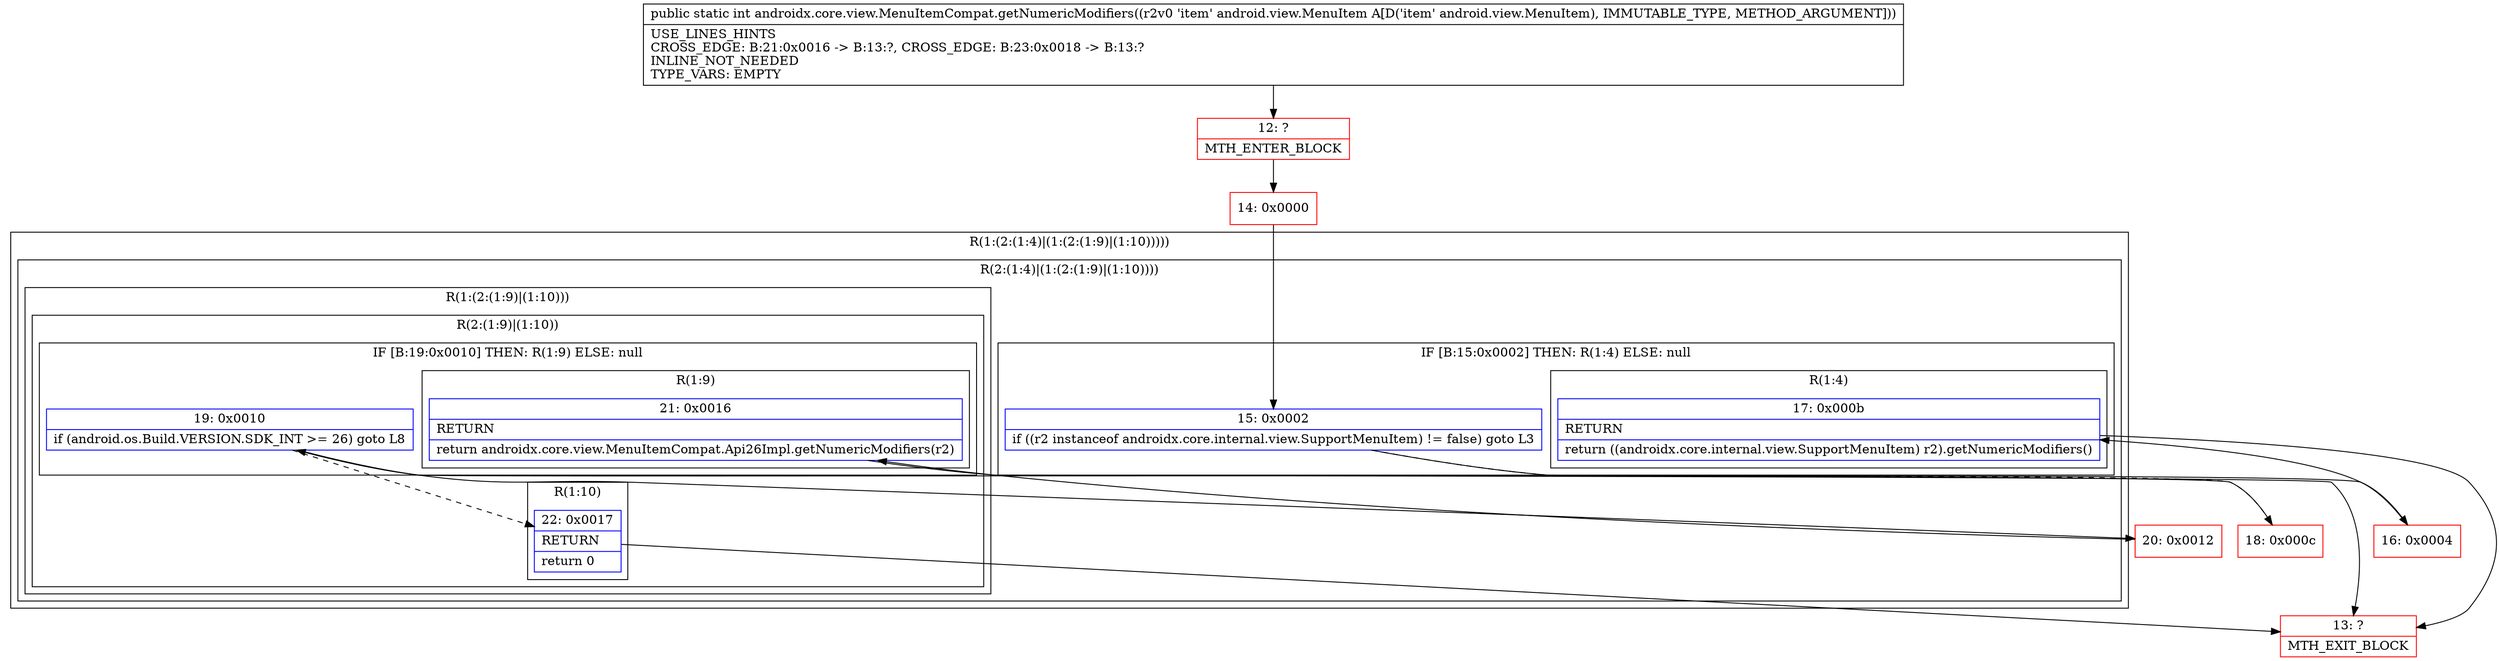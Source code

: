 digraph "CFG forandroidx.core.view.MenuItemCompat.getNumericModifiers(Landroid\/view\/MenuItem;)I" {
subgraph cluster_Region_2080120546 {
label = "R(1:(2:(1:4)|(1:(2:(1:9)|(1:10)))))";
node [shape=record,color=blue];
subgraph cluster_Region_677307105 {
label = "R(2:(1:4)|(1:(2:(1:9)|(1:10))))";
node [shape=record,color=blue];
subgraph cluster_IfRegion_26216227 {
label = "IF [B:15:0x0002] THEN: R(1:4) ELSE: null";
node [shape=record,color=blue];
Node_15 [shape=record,label="{15\:\ 0x0002|if ((r2 instanceof androidx.core.internal.view.SupportMenuItem) != false) goto L3\l}"];
subgraph cluster_Region_684449000 {
label = "R(1:4)";
node [shape=record,color=blue];
Node_17 [shape=record,label="{17\:\ 0x000b|RETURN\l|return ((androidx.core.internal.view.SupportMenuItem) r2).getNumericModifiers()\l}"];
}
}
subgraph cluster_Region_861658141 {
label = "R(1:(2:(1:9)|(1:10)))";
node [shape=record,color=blue];
subgraph cluster_Region_1817012605 {
label = "R(2:(1:9)|(1:10))";
node [shape=record,color=blue];
subgraph cluster_IfRegion_1835385544 {
label = "IF [B:19:0x0010] THEN: R(1:9) ELSE: null";
node [shape=record,color=blue];
Node_19 [shape=record,label="{19\:\ 0x0010|if (android.os.Build.VERSION.SDK_INT \>= 26) goto L8\l}"];
subgraph cluster_Region_457146128 {
label = "R(1:9)";
node [shape=record,color=blue];
Node_21 [shape=record,label="{21\:\ 0x0016|RETURN\l|return androidx.core.view.MenuItemCompat.Api26Impl.getNumericModifiers(r2)\l}"];
}
}
subgraph cluster_Region_1995043678 {
label = "R(1:10)";
node [shape=record,color=blue];
Node_22 [shape=record,label="{22\:\ 0x0017|RETURN\l|return 0\l}"];
}
}
}
}
}
Node_12 [shape=record,color=red,label="{12\:\ ?|MTH_ENTER_BLOCK\l}"];
Node_14 [shape=record,color=red,label="{14\:\ 0x0000}"];
Node_16 [shape=record,color=red,label="{16\:\ 0x0004}"];
Node_13 [shape=record,color=red,label="{13\:\ ?|MTH_EXIT_BLOCK\l}"];
Node_18 [shape=record,color=red,label="{18\:\ 0x000c}"];
Node_20 [shape=record,color=red,label="{20\:\ 0x0012}"];
MethodNode[shape=record,label="{public static int androidx.core.view.MenuItemCompat.getNumericModifiers((r2v0 'item' android.view.MenuItem A[D('item' android.view.MenuItem), IMMUTABLE_TYPE, METHOD_ARGUMENT]))  | USE_LINES_HINTS\lCROSS_EDGE: B:21:0x0016 \-\> B:13:?, CROSS_EDGE: B:23:0x0018 \-\> B:13:?\lINLINE_NOT_NEEDED\lTYPE_VARS: EMPTY\l}"];
MethodNode -> Node_12;Node_15 -> Node_16;
Node_15 -> Node_18[style=dashed];
Node_17 -> Node_13;
Node_19 -> Node_20;
Node_19 -> Node_22[style=dashed];
Node_21 -> Node_13;
Node_22 -> Node_13;
Node_12 -> Node_14;
Node_14 -> Node_15;
Node_16 -> Node_17;
Node_18 -> Node_19;
Node_20 -> Node_21;
}

